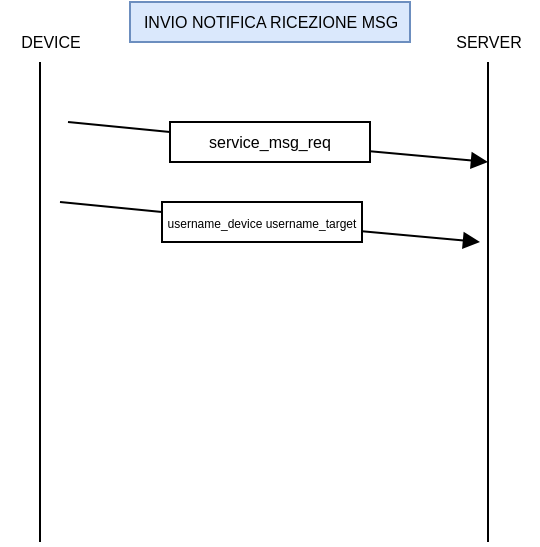 <mxfile version="13.7.9" type="device"><diagram id="3B8d0qhvDWi8MhCcP2_E" name="Pagina-1"><mxGraphModel dx="314" dy="485" grid="1" gridSize="10" guides="1" tooltips="1" connect="1" arrows="1" fold="1" page="1" pageScale="1" pageWidth="1169" pageHeight="1654" math="0" shadow="0"><root><mxCell id="0"/><mxCell id="1" parent="0"/><mxCell id="KJXfLPLUCPZBpPgfKN8O-1" value="" style="endArrow=none;html=1;fontSize=10;rounded=0;" edge="1" parent="1"><mxGeometry width="50" height="50" relative="1" as="geometry"><mxPoint x="190.0" y="400.0" as="sourcePoint"/><mxPoint x="190.0" y="160" as="targetPoint"/></mxGeometry></mxCell><mxCell id="KJXfLPLUCPZBpPgfKN8O-2" value="" style="endArrow=none;html=1;fontSize=10;rounded=0;" edge="1" parent="1"><mxGeometry width="50" height="50" relative="1" as="geometry"><mxPoint x="414" y="400.0" as="sourcePoint"/><mxPoint x="414" y="160" as="targetPoint"/></mxGeometry></mxCell><mxCell id="KJXfLPLUCPZBpPgfKN8O-3" value="" style="endArrow=block;html=1;fontSize=10;endFill=1;rounded=0;startArrow=none;" edge="1" parent="1" source="KJXfLPLUCPZBpPgfKN8O-4"><mxGeometry width="50" height="50" relative="1" as="geometry"><mxPoint x="194" y="180" as="sourcePoint"/><mxPoint x="414" y="210" as="targetPoint"/></mxGeometry></mxCell><mxCell id="KJXfLPLUCPZBpPgfKN8O-4" value="service_msg_req" style="rounded=0;whiteSpace=wrap;html=1;fontSize=8;" vertex="1" parent="1"><mxGeometry x="255" y="190" width="100" height="20" as="geometry"/></mxCell><mxCell id="KJXfLPLUCPZBpPgfKN8O-5" value="" style="endArrow=none;html=1;fontSize=10;endFill=1;rounded=0;" edge="1" parent="1" target="KJXfLPLUCPZBpPgfKN8O-4"><mxGeometry width="50" height="50" relative="1" as="geometry"><mxPoint x="204" y="190" as="sourcePoint"/><mxPoint x="364" y="180" as="targetPoint"/></mxGeometry></mxCell><mxCell id="KJXfLPLUCPZBpPgfKN8O-12" value="DEVICE" style="text;html=1;align=center;verticalAlign=middle;resizable=0;points=[];autosize=1;strokeColor=none;fillColor=none;fontSize=8;" vertex="1" parent="1"><mxGeometry x="170" y="140" width="50" height="20" as="geometry"/></mxCell><mxCell id="KJXfLPLUCPZBpPgfKN8O-13" value="SERVER" style="text;html=1;align=center;verticalAlign=middle;resizable=0;points=[];autosize=1;strokeColor=none;fillColor=none;fontSize=8;" vertex="1" parent="1"><mxGeometry x="389" y="140" width="50" height="20" as="geometry"/></mxCell><mxCell id="KJXfLPLUCPZBpPgfKN8O-14" value="INVIO NOTIFICA RICEZIONE MSG" style="text;html=1;align=center;verticalAlign=middle;resizable=0;points=[];autosize=1;strokeColor=#6c8ebf;fillColor=#dae8fc;fontSize=8;" vertex="1" parent="1"><mxGeometry x="235" y="130" width="140" height="20" as="geometry"/></mxCell><mxCell id="KJXfLPLUCPZBpPgfKN8O-21" value="" style="endArrow=block;html=1;fontSize=10;endFill=1;rounded=0;startArrow=none;" edge="1" parent="1" source="KJXfLPLUCPZBpPgfKN8O-22"><mxGeometry width="50" height="50" relative="1" as="geometry"><mxPoint x="190" y="220" as="sourcePoint"/><mxPoint x="410" y="250" as="targetPoint"/></mxGeometry></mxCell><mxCell id="KJXfLPLUCPZBpPgfKN8O-22" value="&lt;font style=&quot;font-size: 6px&quot;&gt;username_device username_target&lt;/font&gt;" style="rounded=0;whiteSpace=wrap;html=1;fontSize=8;" vertex="1" parent="1"><mxGeometry x="251" y="230" width="100" height="20" as="geometry"/></mxCell><mxCell id="KJXfLPLUCPZBpPgfKN8O-23" value="" style="endArrow=none;html=1;fontSize=10;endFill=1;rounded=0;" edge="1" parent="1" target="KJXfLPLUCPZBpPgfKN8O-22"><mxGeometry width="50" height="50" relative="1" as="geometry"><mxPoint x="200" y="230" as="sourcePoint"/><mxPoint x="360" y="220" as="targetPoint"/></mxGeometry></mxCell></root></mxGraphModel></diagram></mxfile>